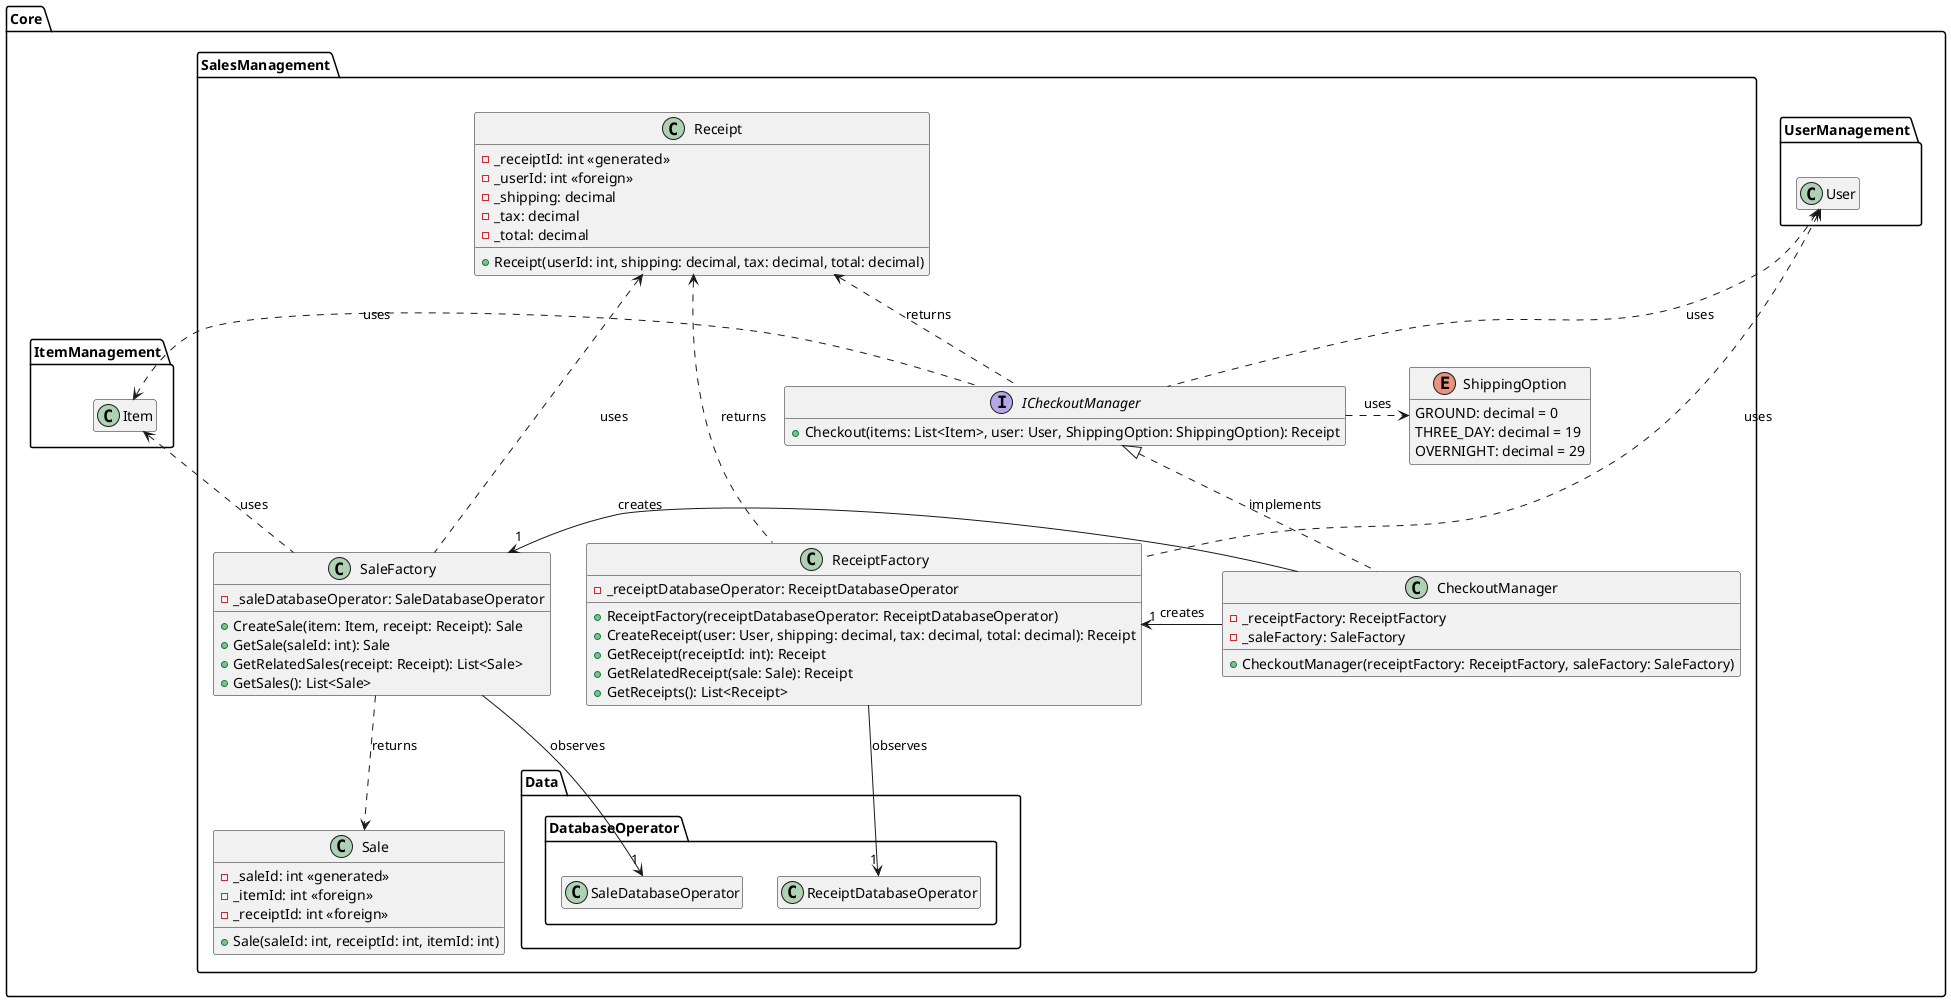 @startuml sales-management

hide empty members

namespace Core {
namespace SalesManagement {

class Receipt {
    - _receiptId: int <<generated>>
    - _userId: int <<foreign>>
    - _shipping: decimal
    - _tax: decimal
    - _total: decimal
    + Receipt(userId: int, shipping: decimal, tax: decimal, total: decimal)
}

class ReceiptFactory {
    - _receiptDatabaseOperator: ReceiptDatabaseOperator
    + ReceiptFactory(receiptDatabaseOperator: ReceiptDatabaseOperator)
    + CreateReceipt(user: User, shipping: decimal, tax: decimal, total: decimal): Receipt
    + GetReceipt(receiptId: int): Receipt
    + GetRelatedReceipt(sale: Sale): Receipt
    + GetReceipts(): List<Receipt>
}

ReceiptFactory .up.> Receipt: returns
ReceiptFactory .up.> Core.UserManagement.User: uses
ReceiptFactory -down-> "1" Data.DatabaseOperator.ReceiptDatabaseOperator: observes

class Sale {
    - _saleId: int <<generated>>
    - _itemId: int <<foreign>>
    - _receiptId: int <<foreign>>
    + Sale(saleId: int, receiptId: int, itemId: int)
}

class SaleFactory {
    - _saleDatabaseOperator: SaleDatabaseOperator
    + CreateSale(item: Item, receipt: Receipt): Sale
    + GetSale(saleId: int): Sale
    + GetRelatedSales(receipt: Receipt): List<Sale>
    + GetSales(): List<Sale>
}

SaleFactory .left.> Core.ItemManagement.Item: uses

enum ShippingOption {
    GROUND: decimal = 0
    THREE_DAY: decimal = 19
    OVERNIGHT: decimal = 29
}

SaleFactory .left.> Receipt: uses
SaleFactory .down.> Sale: returns
SaleFactory -down-> "1" Data.DatabaseOperator.SaleDatabaseOperator: observes

interface ICheckoutManager {
    + Checkout(items: List<Item>, user: User, ShippingOption: ShippingOption): Receipt
}

ICheckoutManager .right.> ShippingOption: uses
ICheckoutManager .up.> Receipt: returns
ICheckoutManager .left.> Core.ItemManagement.Item: uses
ICheckoutManager .up.> Core.UserManagement.User: uses

class CheckoutManager {
    - _receiptFactory: ReceiptFactory
    - _saleFactory: SaleFactory
    + CheckoutManager(receiptFactory: ReceiptFactory, saleFactory: SaleFactory)
}

CheckoutManager .up.|> ICheckoutManager: implements
CheckoutManager -right-> "1" ReceiptFactory: creates
CheckoutManager -right-> "1" SaleFactory: creates

}
}

@enduml